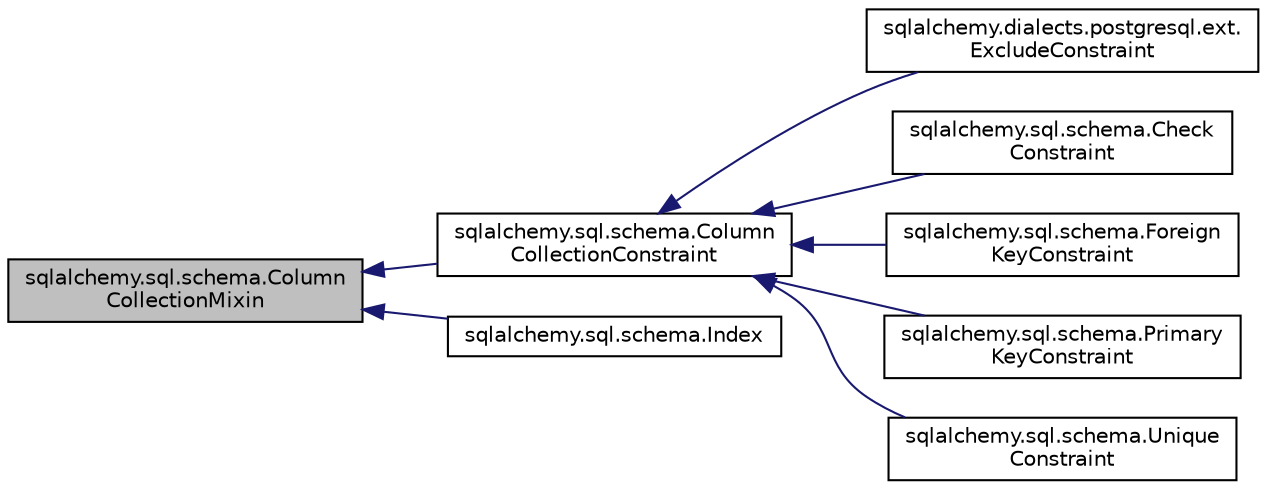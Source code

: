 digraph "sqlalchemy.sql.schema.ColumnCollectionMixin"
{
 // LATEX_PDF_SIZE
  edge [fontname="Helvetica",fontsize="10",labelfontname="Helvetica",labelfontsize="10"];
  node [fontname="Helvetica",fontsize="10",shape=record];
  rankdir="LR";
  Node1 [label="sqlalchemy.sql.schema.Column\lCollectionMixin",height=0.2,width=0.4,color="black", fillcolor="grey75", style="filled", fontcolor="black",tooltip=" "];
  Node1 -> Node2 [dir="back",color="midnightblue",fontsize="10",style="solid",fontname="Helvetica"];
  Node2 [label="sqlalchemy.sql.schema.Column\lCollectionConstraint",height=0.2,width=0.4,color="black", fillcolor="white", style="filled",URL="$classsqlalchemy_1_1sql_1_1schema_1_1ColumnCollectionConstraint.html",tooltip=" "];
  Node2 -> Node3 [dir="back",color="midnightblue",fontsize="10",style="solid",fontname="Helvetica"];
  Node3 [label="sqlalchemy.dialects.postgresql.ext.\lExcludeConstraint",height=0.2,width=0.4,color="black", fillcolor="white", style="filled",URL="$classsqlalchemy_1_1dialects_1_1postgresql_1_1ext_1_1ExcludeConstraint.html",tooltip=" "];
  Node2 -> Node4 [dir="back",color="midnightblue",fontsize="10",style="solid",fontname="Helvetica"];
  Node4 [label="sqlalchemy.sql.schema.Check\lConstraint",height=0.2,width=0.4,color="black", fillcolor="white", style="filled",URL="$classsqlalchemy_1_1sql_1_1schema_1_1CheckConstraint.html",tooltip=" "];
  Node2 -> Node5 [dir="back",color="midnightblue",fontsize="10",style="solid",fontname="Helvetica"];
  Node5 [label="sqlalchemy.sql.schema.Foreign\lKeyConstraint",height=0.2,width=0.4,color="black", fillcolor="white", style="filled",URL="$classsqlalchemy_1_1sql_1_1schema_1_1ForeignKeyConstraint.html",tooltip=" "];
  Node2 -> Node6 [dir="back",color="midnightblue",fontsize="10",style="solid",fontname="Helvetica"];
  Node6 [label="sqlalchemy.sql.schema.Primary\lKeyConstraint",height=0.2,width=0.4,color="black", fillcolor="white", style="filled",URL="$classsqlalchemy_1_1sql_1_1schema_1_1PrimaryKeyConstraint.html",tooltip=" "];
  Node2 -> Node7 [dir="back",color="midnightblue",fontsize="10",style="solid",fontname="Helvetica"];
  Node7 [label="sqlalchemy.sql.schema.Unique\lConstraint",height=0.2,width=0.4,color="black", fillcolor="white", style="filled",URL="$classsqlalchemy_1_1sql_1_1schema_1_1UniqueConstraint.html",tooltip=" "];
  Node1 -> Node8 [dir="back",color="midnightblue",fontsize="10",style="solid",fontname="Helvetica"];
  Node8 [label="sqlalchemy.sql.schema.Index",height=0.2,width=0.4,color="black", fillcolor="white", style="filled",URL="$classsqlalchemy_1_1sql_1_1schema_1_1Index.html",tooltip=" "];
}
